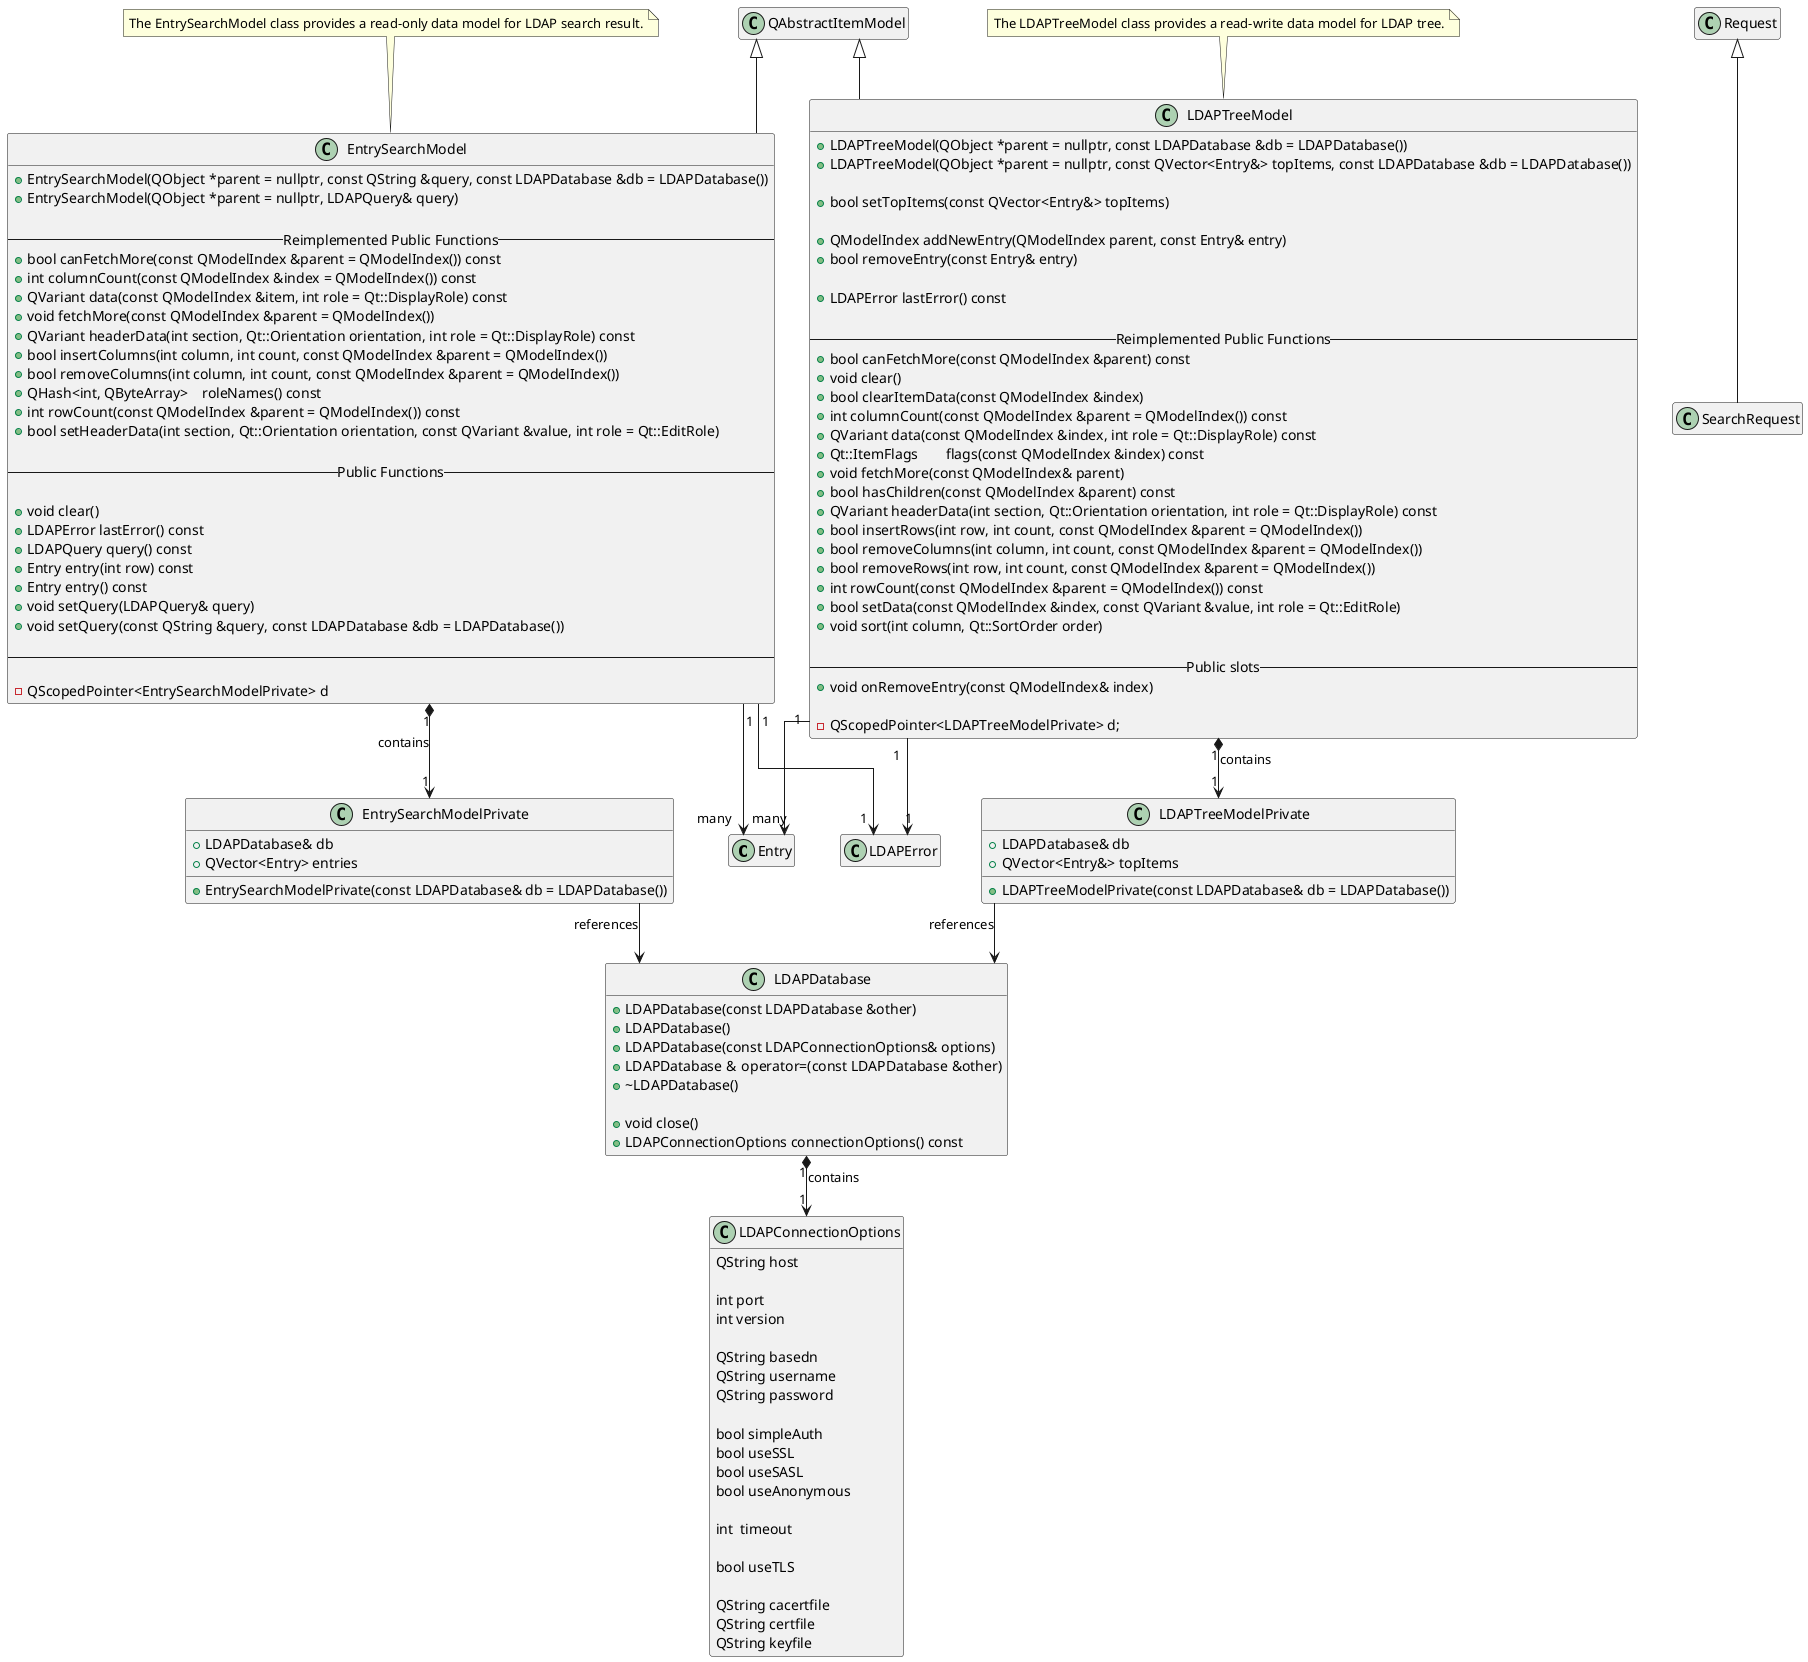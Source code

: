 @startuml
hide empty members
skinparam linetype ortho

class Entry

class LDAPConnectionOptions
{
    QString host
    
    int port
    int version

    QString basedn
    QString username
    QString password

    bool simpleAuth
    bool useSSL
    bool useSASL
    bool useAnonymous
    
    int  timeout

    bool useTLS
    
    QString cacertfile
    QString certfile
    QString keyfile
}

class LDAPDatabase
{
+ LDAPDatabase(const LDAPDatabase &other)
+ LDAPDatabase()
+ LDAPDatabase(const LDAPConnectionOptions& options)
+ LDAPDatabase &	operator=(const LDAPDatabase &other)
+ ~LDAPDatabase()

+ void close()
+ LDAPConnectionOptions connectionOptions() const
}

class LDAPError
{
}

class EntrySearchModelPrivate
{
+ LDAPDatabase& db
+ QVector<Entry> entries

+ EntrySearchModelPrivate(const LDAPDatabase& db = LDAPDatabase())
}

class QAbstractItemModel
{
}

class EntrySearchModel extends QAbstractItemModel
{
+ EntrySearchModel(QObject *parent = nullptr, const QString &query, const LDAPDatabase &db = LDAPDatabase())
+ EntrySearchModel(QObject *parent = nullptr, LDAPQuery& query)

-- Reimplemented Public Functions --
+ bool canFetchMore(const QModelIndex &parent = QModelIndex()) const
+ int columnCount(const QModelIndex &index = QModelIndex()) const
+ QVariant data(const QModelIndex &item, int role = Qt::DisplayRole) const
+ void fetchMore(const QModelIndex &parent = QModelIndex())
+ QVariant headerData(int section, Qt::Orientation orientation, int role = Qt::DisplayRole) const
+ bool insertColumns(int column, int count, const QModelIndex &parent = QModelIndex())
+ bool removeColumns(int column, int count, const QModelIndex &parent = QModelIndex())
+ QHash<int, QByteArray> 	roleNames() const
+ int rowCount(const QModelIndex &parent = QModelIndex()) const
+ bool setHeaderData(int section, Qt::Orientation orientation, const QVariant &value, int role = Qt::EditRole)

-- Public Functions --

+ void clear()
+ LDAPError lastError() const
+ LDAPQuery query() const
+ Entry entry(int row) const
+ Entry entry() const
+ void setQuery(LDAPQuery& query)
+ void setQuery(const QString &query, const LDAPDatabase &db = LDAPDatabase())

--

- QScopedPointer<EntrySearchModelPrivate> d
}

class LDAPTreeModelPrivate
{
+ LDAPDatabase& db
+ QVector<Entry&> topItems

+ LDAPTreeModelPrivate(const LDAPDatabase& db = LDAPDatabase())
}

class LDAPTreeModel extends QAbstractItemModel
{
+ LDAPTreeModel(QObject *parent = nullptr, const LDAPDatabase &db = LDAPDatabase())
+ LDAPTreeModel(QObject *parent = nullptr, const QVector<Entry&> topItems, const LDAPDatabase &db = LDAPDatabase())

+ bool setTopItems(const QVector<Entry&> topItems)

+ QModelIndex addNewEntry(QModelIndex parent, const Entry& entry)
+ bool removeEntry(const Entry& entry)

+ LDAPError lastError() const

-- Reimplemented Public Functions --
+ bool canFetchMore(const QModelIndex &parent) const
+ void clear()
+ bool clearItemData(const QModelIndex &index)
+ int columnCount(const QModelIndex &parent = QModelIndex()) const
+ QVariant data(const QModelIndex &index, int role = Qt::DisplayRole) const
+ Qt::ItemFlags	flags(const QModelIndex &index) const
+ void fetchMore(const QModelIndex& parent)
+ bool hasChildren(const QModelIndex &parent) const
+ QVariant headerData(int section, Qt::Orientation orientation, int role = Qt::DisplayRole) const
+ bool insertRows(int row, int count, const QModelIndex &parent = QModelIndex())
+ bool removeColumns(int column, int count, const QModelIndex &parent = QModelIndex())
+ bool removeRows(int row, int count, const QModelIndex &parent = QModelIndex())
+ int rowCount(const QModelIndex &parent = QModelIndex()) const
+ bool setData(const QModelIndex &index, const QVariant &value, int role = Qt::EditRole)
+ void sort(int column, Qt::SortOrder order)

-- Public slots --
+ void onRemoveEntry(const QModelIndex& index)

- QScopedPointer<LDAPTreeModelPrivate> d;
}

EntrySearchModel "1" *--> "1" EntrySearchModelPrivate : contains

EntrySearchModel "1" --> "many" Entry

EntrySearchModel "1" --> "1" LDAPError

EntrySearchModelPrivate --> LDAPDatabase : references


LDAPTreeModel "1" *--> "1" LDAPTreeModelPrivate : contains

LDAPTreeModel "1" --> "1" LDAPError

LDAPTreeModel "1" --> "many" Entry

LDAPTreeModelPrivate --> LDAPDatabase : references


LDAPDatabase "1" *--> "1" LDAPConnectionOptions : contains

class Request

class SearchRequest extends Request

note "The EntrySearchModel class provides a read-only data model for LDAP search result." as N1
note "The LDAPTreeModel class provides a read-write data model for LDAP tree." as N2

EntrySearchModel .u. N1
LDAPTreeModel .u. N2

@enduml
